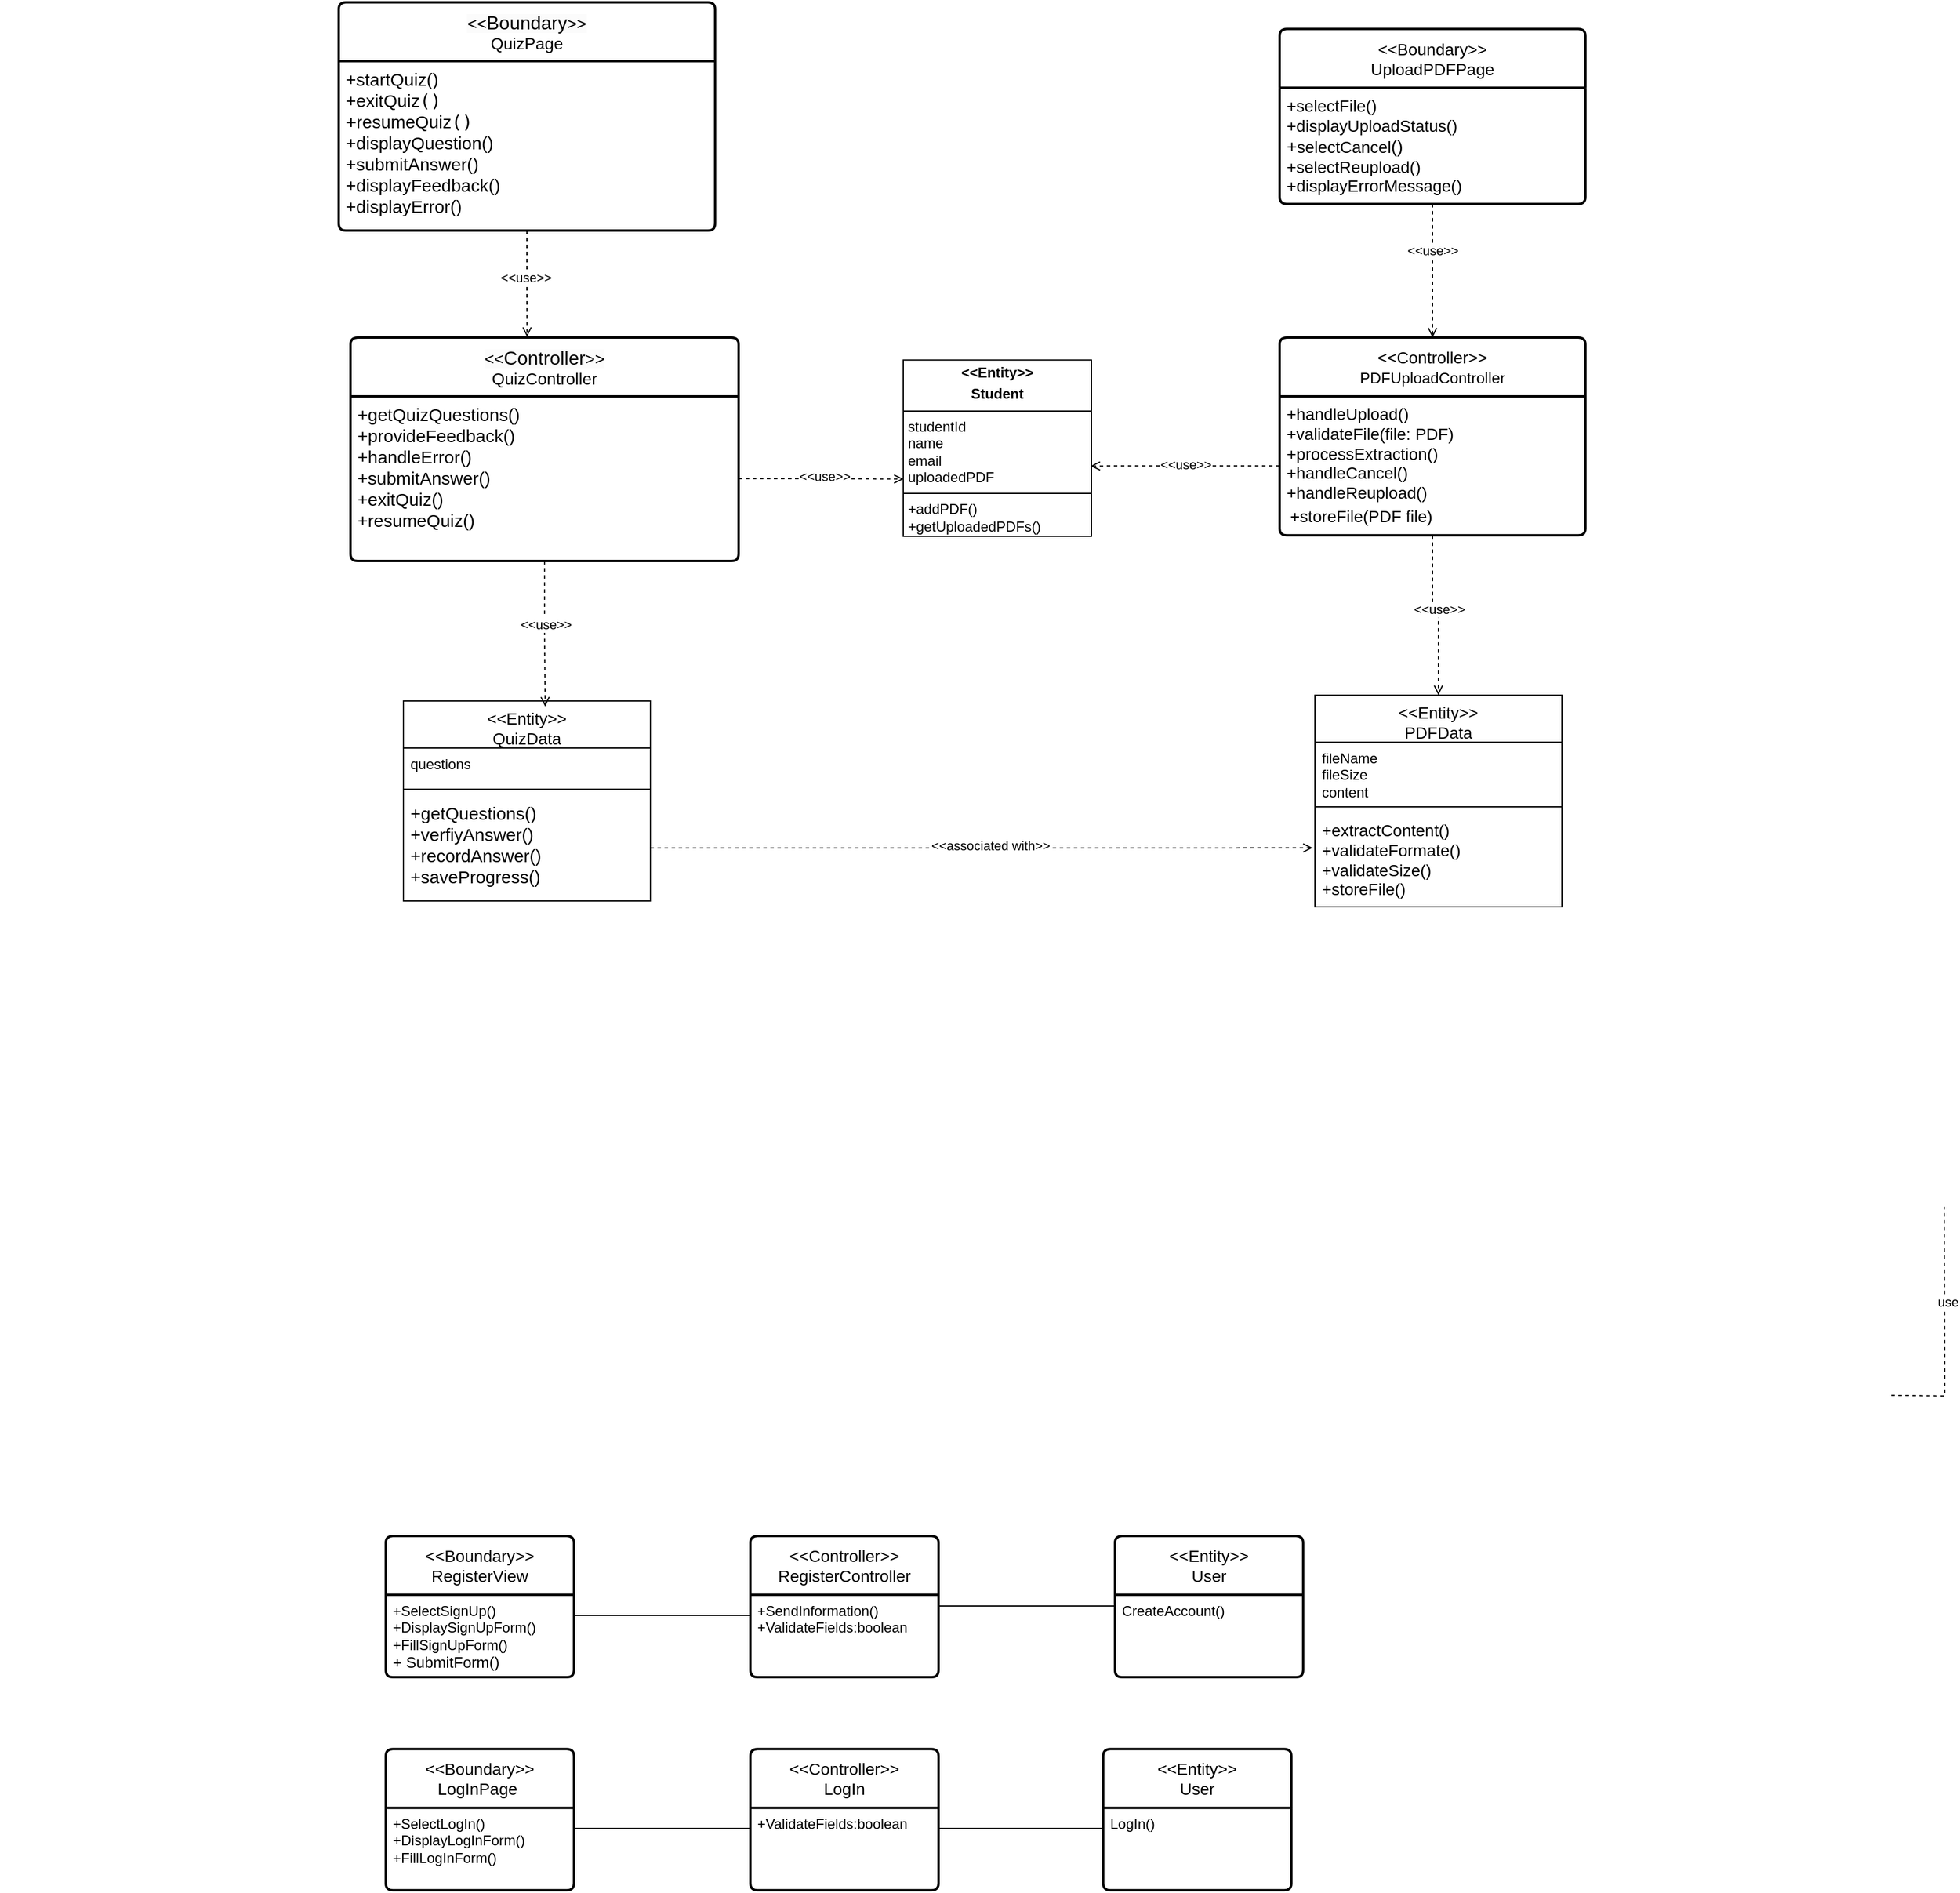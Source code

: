 <mxfile version="26.2.12">
  <diagram name="Page-1" id="e56a1550-8fbb-45ad-956c-1786394a9013">
    <mxGraphModel dx="2558" dy="882" grid="1" gridSize="10" guides="1" tooltips="1" connect="1" arrows="1" fold="1" page="1" pageScale="1" pageWidth="1100" pageHeight="850" background="none" math="0" shadow="0">
      <root>
        <mxCell id="0" />
        <mxCell id="1" parent="0" />
        <mxCell id="oBpY7kK_RExmCe1GZTvU-10" value="&amp;lt;&amp;lt;Boundary&amp;gt;&amp;gt;&lt;div&gt;UploadPDFPage&lt;/div&gt;" style="swimlane;childLayout=stackLayout;horizontal=1;startSize=50;horizontalStack=0;rounded=1;fontSize=14;fontStyle=0;strokeWidth=2;resizeParent=0;resizeLast=1;shadow=0;align=center;arcSize=4;whiteSpace=wrap;html=1;labelBackgroundColor=none;" parent="1" vertex="1">
          <mxGeometry x="820" y="78.59" width="260" height="148.75" as="geometry" />
        </mxCell>
        <mxCell id="oBpY7kK_RExmCe1GZTvU-11" value="&lt;font&gt;&lt;span style=&quot;font-size: 14px;&quot;&gt;+selectFile()&lt;/span&gt;&lt;br&gt;&lt;span style=&quot;font-size: 14px;&quot;&gt;+displayUploadStatus()&lt;/span&gt;&lt;br&gt;&lt;font style=&quot;font-size: 15px;&quot;&gt;+&lt;/font&gt;&lt;font style=&quot;font-size: 14px;&quot;&gt;selectCancel&lt;/font&gt;&lt;font style=&quot;font-size: 15px;&quot;&gt;()&lt;/font&gt;&lt;/font&gt;&lt;div&gt;&lt;font style=&quot;font-size: 14px;&quot;&gt;+selectReupload()&lt;br&gt;&lt;/font&gt;&lt;/div&gt;&lt;div&gt;&lt;font style=&quot;font-size: 14px;&quot;&gt;&lt;font&gt;+&lt;/font&gt;displayErrorMessage()&lt;/font&gt;&lt;/div&gt;&lt;div&gt;&lt;font style=&quot;font-size: 14px;&quot;&gt;&lt;br&gt;&lt;/font&gt;&lt;/div&gt;&lt;div&gt;&lt;font style=&quot;font-size: 14px;&quot;&gt;&lt;br&gt;&lt;/font&gt;&lt;/div&gt;&lt;div&gt;&lt;font style=&quot;font-size: 14px;&quot;&gt;&lt;br&gt;&lt;/font&gt;&lt;/div&gt;&lt;div&gt;&lt;font&gt;&lt;code data-end=&quot;361&quot; data-start=&quot;347&quot;&gt;&lt;font style=&quot;font-size: 14px;&quot; face=&quot;Verdana&quot;&gt;&lt;br&gt;&lt;/font&gt;&lt;/code&gt;&lt;/font&gt;&lt;/div&gt;&lt;div&gt;&lt;font style=&quot;font-size: 16px;&quot;&gt;&lt;code data-end=&quot;361&quot; data-start=&quot;347&quot;&gt;&lt;br&gt;&lt;/code&gt;&lt;/font&gt;&lt;/div&gt;" style="align=left;strokeColor=none;fillColor=none;spacingLeft=4;spacingRight=4;fontSize=12;verticalAlign=top;resizable=0;rotatable=0;part=1;html=1;whiteSpace=wrap;labelBackgroundColor=none;" parent="oBpY7kK_RExmCe1GZTvU-10" vertex="1">
          <mxGeometry y="50" width="260" height="98.75" as="geometry" />
        </mxCell>
        <mxCell id="oBpY7kK_RExmCe1GZTvU-14" style="edgeStyle=orthogonalEdgeStyle;rounded=0;orthogonalLoop=1;jettySize=auto;html=1;exitX=0.5;exitY=1;exitDx=0;exitDy=0;labelBackgroundColor=none;fontColor=default;" parent="oBpY7kK_RExmCe1GZTvU-10" source="oBpY7kK_RExmCe1GZTvU-11" target="oBpY7kK_RExmCe1GZTvU-11" edge="1">
          <mxGeometry relative="1" as="geometry" />
        </mxCell>
        <mxCell id="OWDvKgtwcLlaCBkVwhTk-5" style="edgeStyle=orthogonalEdgeStyle;rounded=0;orthogonalLoop=1;jettySize=auto;html=1;exitX=0.5;exitY=1;exitDx=0;exitDy=0;labelBackgroundColor=none;fontColor=default;" parent="oBpY7kK_RExmCe1GZTvU-10" source="oBpY7kK_RExmCe1GZTvU-11" target="oBpY7kK_RExmCe1GZTvU-11" edge="1">
          <mxGeometry relative="1" as="geometry" />
        </mxCell>
        <mxCell id="OWDvKgtwcLlaCBkVwhTk-8" style="edgeStyle=orthogonalEdgeStyle;rounded=0;orthogonalLoop=1;jettySize=auto;html=1;exitX=0.5;exitY=1;exitDx=0;exitDy=0;labelBackgroundColor=none;fontColor=default;" parent="oBpY7kK_RExmCe1GZTvU-10" source="oBpY7kK_RExmCe1GZTvU-11" target="oBpY7kK_RExmCe1GZTvU-11" edge="1">
          <mxGeometry relative="1" as="geometry" />
        </mxCell>
        <mxCell id="oBpY7kK_RExmCe1GZTvU-12" value="&amp;lt;&amp;lt;Controller&amp;gt;&amp;gt;&lt;div&gt;&lt;span style=&quot;text-align: start;&quot;&gt;&lt;font style=&quot;font-size: 13px;&quot;&gt;PDFUploadController&lt;/font&gt;&lt;/span&gt;&lt;/div&gt;" style="swimlane;childLayout=stackLayout;horizontal=1;startSize=50;horizontalStack=0;rounded=1;fontSize=14;fontStyle=0;strokeWidth=2;resizeParent=0;resizeLast=1;shadow=0;dashed=0;align=center;arcSize=4;whiteSpace=wrap;html=1;labelBackgroundColor=none;" parent="1" vertex="1">
          <mxGeometry x="820" y="341" width="260" height="168.13" as="geometry" />
        </mxCell>
        <mxCell id="oBpY7kK_RExmCe1GZTvU-13" value="&lt;font style=&quot;font-size: 14px;&quot;&gt;&lt;font&gt;&lt;font&gt;+handleUpload()&lt;/font&gt;&lt;/font&gt;&lt;font&gt;&lt;br&gt;&lt;font&gt;+validateFile(file: PDF)&lt;/font&gt;&lt;/font&gt;&lt;/font&gt;&lt;div&gt;&lt;font&gt;&lt;font style=&quot;font-size: 14px;&quot;&gt;+processExtraction()&lt;br&gt;&lt;/font&gt;&lt;/font&gt;&lt;div&gt;&lt;font style=&quot;font-size: 14px;&quot;&gt;+handleCancel()&lt;/font&gt;&lt;/div&gt;&lt;div&gt;&lt;font style=&quot;font-size: 14px;&quot;&gt;+handleReupload()&lt;br&gt;&lt;/font&gt;&lt;/div&gt;&lt;div&gt;&lt;table data-pm-slice=&quot;1 1 -3 [&amp;quot;table&amp;quot;,{&amp;quot;start&amp;quot;:560,&amp;quot;end&amp;quot;:1189},&amp;quot;table_row&amp;quot;,{&amp;quot;start&amp;quot;:1110,&amp;quot;end&amp;quot;:1189}]&quot;&gt;&lt;tbody&gt;&lt;tr&gt;&lt;td&gt;&lt;code&gt;&lt;font style=&quot;font-size: 14px;&quot; face=&quot;Helvetica&quot;&gt;+storeFile(PDF file)&lt;/font&gt;&lt;/code&gt;&lt;/td&gt;&lt;/tr&gt;&lt;/tbody&gt;&lt;/table&gt;&lt;/div&gt;&lt;div&gt;&lt;div&gt;&lt;span style=&quot;font-size: medium;&quot;&gt;&lt;br&gt;&lt;/span&gt;&lt;/div&gt;&lt;/div&gt;&lt;/div&gt;" style="align=left;strokeColor=none;fillColor=none;spacingLeft=4;spacingRight=4;fontSize=12;verticalAlign=top;resizable=0;rotatable=0;part=1;html=1;whiteSpace=wrap;labelBackgroundColor=none;" parent="oBpY7kK_RExmCe1GZTvU-12" vertex="1">
          <mxGeometry y="50" width="260" height="118.13" as="geometry" />
        </mxCell>
        <mxCell id="oBpY7kK_RExmCe1GZTvU-28" value="&lt;span style=&quot;caret-color: rgb(0, 0, 0); color: rgb(0, 0, 0); font-family: Helvetica; font-size: 14px; font-style: normal; font-variant-caps: normal; letter-spacing: normal; orphans: auto; text-align: center; text-indent: 0px; text-transform: none; white-space: normal; widows: auto; word-spacing: 0px; -webkit-text-stroke-width: 0px; text-decoration: none; font-weight: 400; background-color: rgb(251, 251, 251); float: none; display: inline !important;&quot;&gt;&amp;lt;&amp;lt;&lt;span style=&quot;text-align: start; font-size: medium;&quot;&gt;Controller&lt;/span&gt;&amp;gt;&amp;gt;&lt;/span&gt;&lt;div style=&quot;caret-color: rgb(0, 0, 0); color: rgb(0, 0, 0); font-family: Helvetica; font-size: 14px; font-style: normal; font-variant-caps: normal; letter-spacing: normal; orphans: auto; text-align: center; text-indent: 0px; text-transform: none; white-space: normal; widows: auto; word-spacing: 0px; -webkit-text-stroke-width: 0px; text-decoration: none; font-weight: 400;&quot;&gt;&lt;span style=&quot;text-align: start;&quot;&gt;QuizController&lt;/span&gt;&lt;/div&gt;" style="swimlane;childLayout=stackLayout;horizontal=1;startSize=50;horizontalStack=0;rounded=1;fontSize=14;fontStyle=1;strokeWidth=2;resizeParent=0;resizeLast=1;shadow=0;dashed=0;align=center;arcSize=4;whiteSpace=wrap;html=1;labelBackgroundColor=none;" parent="1" vertex="1">
          <mxGeometry x="30" y="341" width="330" height="190" as="geometry" />
        </mxCell>
        <mxCell id="oBpY7kK_RExmCe1GZTvU-29" value="&lt;font style=&quot;font-size: 15px;&quot;&gt;+getQuizQuestions()&lt;/font&gt;&lt;div&gt;&lt;div&gt;&lt;font style=&quot;font-size: 15px;&quot;&gt;+provideFeedback()&lt;br&gt;&lt;/font&gt;&lt;/div&gt;&lt;div&gt;&lt;font style=&quot;font-size: 15px;&quot;&gt;+handleError()&lt;br&gt;&lt;/font&gt;&lt;/div&gt;&lt;div&gt;&lt;font style=&quot;font-size: 15px;&quot;&gt;+submitAnswer()&lt;br&gt;&lt;/font&gt;&lt;/div&gt;&lt;div&gt;&lt;font style=&quot;font-size: 15px;&quot;&gt;+exitQuiz()&lt;br&gt;&lt;/font&gt;&lt;/div&gt;&lt;div&gt;&lt;font style=&quot;font-size: 15px;&quot;&gt;+resumeQuiz()&lt;/font&gt;&lt;/div&gt;&lt;div&gt;&lt;font style=&quot;font-size: 15px;&quot;&gt;&lt;br&gt;&lt;/font&gt;&lt;/div&gt;&lt;div&gt;&lt;br&gt;&lt;/div&gt;&lt;div&gt;&lt;br&gt;&lt;/div&gt;&lt;/div&gt;" style="align=left;strokeColor=none;fillColor=none;spacingLeft=4;spacingRight=4;fontSize=12;verticalAlign=top;resizable=0;rotatable=0;part=1;html=1;whiteSpace=wrap;labelBackgroundColor=none;" parent="oBpY7kK_RExmCe1GZTvU-28" vertex="1">
          <mxGeometry y="50" width="330" height="140" as="geometry" />
        </mxCell>
        <mxCell id="OWDvKgtwcLlaCBkVwhTk-9" style="edgeStyle=orthogonalEdgeStyle;rounded=0;orthogonalLoop=1;jettySize=auto;html=1;exitX=0.5;exitY=1;exitDx=0;exitDy=0;labelBackgroundColor=none;fontColor=default;" parent="oBpY7kK_RExmCe1GZTvU-28" edge="1">
          <mxGeometry relative="1" as="geometry">
            <mxPoint x="-280" y="650" as="sourcePoint" />
            <mxPoint x="-280" y="650" as="targetPoint" />
          </mxGeometry>
        </mxCell>
        <mxCell id="oBpY7kK_RExmCe1GZTvU-35" value="&amp;lt;&amp;lt;Boundary&amp;gt;&amp;gt;&lt;br&gt;&lt;div&gt;&lt;span style=&quot;text-align: start;&quot;&gt;RegisterView&lt;/span&gt;&lt;/div&gt;" style="swimlane;childLayout=stackLayout;horizontal=1;startSize=50;horizontalStack=0;rounded=1;fontSize=14;fontStyle=0;strokeWidth=2;resizeParent=0;resizeLast=1;shadow=0;dashed=0;align=center;arcSize=4;whiteSpace=wrap;html=1;labelBackgroundColor=none;" parent="1" vertex="1">
          <mxGeometry x="60" y="1360" width="160" height="120" as="geometry" />
        </mxCell>
        <mxCell id="oBpY7kK_RExmCe1GZTvU-36" value="+SelectSignUp()&lt;br&gt;+DisplaySignUpForm()&lt;br&gt;+FillSignUpForm()&lt;div&gt;&lt;font style=&quot;font-size: 13px;&quot;&gt;+&lt;/font&gt;&lt;span style=&quot;font-size: 13px;&quot;&gt;&amp;nbsp;SubmitForm()&lt;/span&gt;&lt;br&gt;&lt;div&gt;&lt;br&gt;&lt;/div&gt;&lt;div&gt;&lt;span style=&quot;font-size: medium;&quot;&gt;&lt;br&gt;&lt;/span&gt;&lt;/div&gt;&lt;/div&gt;" style="align=left;strokeColor=none;fillColor=none;spacingLeft=4;spacingRight=4;fontSize=12;verticalAlign=top;resizable=0;rotatable=0;part=1;html=1;whiteSpace=wrap;labelBackgroundColor=none;" parent="oBpY7kK_RExmCe1GZTvU-35" vertex="1">
          <mxGeometry y="50" width="160" height="70" as="geometry" />
        </mxCell>
        <mxCell id="oBpY7kK_RExmCe1GZTvU-37" value="&amp;lt;&amp;lt;Controller&amp;gt;&amp;gt;&lt;div&gt;RegisterController&lt;/div&gt;" style="swimlane;childLayout=stackLayout;horizontal=1;startSize=50;horizontalStack=0;rounded=1;fontSize=14;fontStyle=0;strokeWidth=2;resizeParent=0;resizeLast=1;shadow=0;dashed=0;align=center;arcSize=4;whiteSpace=wrap;html=1;labelBackgroundColor=none;" parent="1" vertex="1">
          <mxGeometry x="370" y="1360" width="160" height="120" as="geometry" />
        </mxCell>
        <mxCell id="oBpY7kK_RExmCe1GZTvU-38" value="+SendInformation()&lt;br&gt;+ValidateFields:&lt;font&gt;boolean&lt;/font&gt;&lt;div&gt;&lt;br&gt;&lt;/div&gt;" style="align=left;strokeColor=none;fillColor=none;spacingLeft=4;spacingRight=4;fontSize=12;verticalAlign=top;resizable=0;rotatable=0;part=1;html=1;whiteSpace=wrap;labelBackgroundColor=none;" parent="oBpY7kK_RExmCe1GZTvU-37" vertex="1">
          <mxGeometry y="50" width="160" height="70" as="geometry" />
        </mxCell>
        <mxCell id="oBpY7kK_RExmCe1GZTvU-39" value="&amp;lt;&amp;lt;Entity&amp;gt;&amp;gt;&lt;div&gt;User&lt;/div&gt;" style="swimlane;childLayout=stackLayout;horizontal=1;startSize=50;horizontalStack=0;rounded=1;fontSize=14;fontStyle=0;strokeWidth=2;resizeParent=0;resizeLast=1;shadow=0;dashed=0;align=center;arcSize=4;whiteSpace=wrap;html=1;labelBackgroundColor=none;" parent="1" vertex="1">
          <mxGeometry x="680" y="1360" width="160" height="120" as="geometry" />
        </mxCell>
        <mxCell id="oBpY7kK_RExmCe1GZTvU-40" value="CreateAccount()" style="align=left;strokeColor=none;fillColor=none;spacingLeft=4;spacingRight=4;fontSize=12;verticalAlign=top;resizable=0;rotatable=0;part=1;html=1;whiteSpace=wrap;labelBackgroundColor=none;" parent="oBpY7kK_RExmCe1GZTvU-39" vertex="1">
          <mxGeometry y="50" width="160" height="70" as="geometry" />
        </mxCell>
        <mxCell id="oBpY7kK_RExmCe1GZTvU-41" style="edgeStyle=orthogonalEdgeStyle;rounded=0;orthogonalLoop=1;jettySize=auto;html=1;exitX=1;exitY=0.25;exitDx=0;exitDy=0;entryX=0;entryY=0.25;entryDx=0;entryDy=0;endArrow=none;startFill=0;labelBackgroundColor=none;fontColor=default;" parent="1" source="oBpY7kK_RExmCe1GZTvU-36" target="oBpY7kK_RExmCe1GZTvU-38" edge="1">
          <mxGeometry relative="1" as="geometry" />
        </mxCell>
        <mxCell id="oBpY7kK_RExmCe1GZTvU-42" style="edgeStyle=orthogonalEdgeStyle;rounded=0;orthogonalLoop=1;jettySize=auto;html=1;exitX=1;exitY=0.25;exitDx=0;exitDy=0;entryX=0;entryY=0.25;entryDx=0;entryDy=0;endArrow=none;startFill=0;labelBackgroundColor=none;fontColor=default;" parent="1" edge="1">
          <mxGeometry relative="1" as="geometry">
            <mxPoint x="530" y="1419.5" as="sourcePoint" />
            <mxPoint x="680" y="1419.5" as="targetPoint" />
          </mxGeometry>
        </mxCell>
        <mxCell id="oBpY7kK_RExmCe1GZTvU-43" value="&amp;lt;&amp;lt;Boundary&amp;gt;&amp;gt;&lt;div&gt;LogInPage&amp;nbsp;&lt;/div&gt;" style="swimlane;childLayout=stackLayout;horizontal=1;startSize=50;horizontalStack=0;rounded=1;fontSize=14;fontStyle=0;strokeWidth=2;resizeParent=0;resizeLast=1;shadow=0;dashed=0;align=center;arcSize=4;whiteSpace=wrap;html=1;labelBackgroundColor=none;" parent="1" vertex="1">
          <mxGeometry x="60" y="1541.1" width="160" height="120" as="geometry" />
        </mxCell>
        <mxCell id="oBpY7kK_RExmCe1GZTvU-44" value="+SelectLogIn()&lt;br&gt;+DisplayLogInForm()&lt;br&gt;+FillLogInForm()" style="align=left;strokeColor=none;fillColor=none;spacingLeft=4;spacingRight=4;fontSize=12;verticalAlign=top;resizable=0;rotatable=0;part=1;html=1;whiteSpace=wrap;labelBackgroundColor=none;" parent="oBpY7kK_RExmCe1GZTvU-43" vertex="1">
          <mxGeometry y="50" width="160" height="70" as="geometry" />
        </mxCell>
        <mxCell id="oBpY7kK_RExmCe1GZTvU-45" value="&amp;lt;&amp;lt;Controller&amp;gt;&amp;gt;&lt;div&gt;LogIn&lt;/div&gt;" style="swimlane;childLayout=stackLayout;horizontal=1;startSize=50;horizontalStack=0;rounded=1;fontSize=14;fontStyle=0;strokeWidth=2;resizeParent=0;resizeLast=1;shadow=0;dashed=0;align=center;arcSize=4;whiteSpace=wrap;html=1;labelBackgroundColor=none;" parent="1" vertex="1">
          <mxGeometry x="370" y="1541.1" width="160" height="120" as="geometry" />
        </mxCell>
        <mxCell id="oBpY7kK_RExmCe1GZTvU-46" value="+ValidateFields:&lt;font&gt;boolean&lt;/font&gt;&lt;div&gt;&lt;br&gt;&lt;/div&gt;" style="align=left;strokeColor=none;fillColor=none;spacingLeft=4;spacingRight=4;fontSize=12;verticalAlign=top;resizable=0;rotatable=0;part=1;html=1;whiteSpace=wrap;labelBackgroundColor=none;" parent="oBpY7kK_RExmCe1GZTvU-45" vertex="1">
          <mxGeometry y="50" width="160" height="70" as="geometry" />
        </mxCell>
        <mxCell id="oBpY7kK_RExmCe1GZTvU-49" value="&amp;lt;&amp;lt;Entity&amp;gt;&amp;gt;&lt;div&gt;User&lt;/div&gt;" style="swimlane;childLayout=stackLayout;horizontal=1;startSize=50;horizontalStack=0;rounded=1;fontSize=14;fontStyle=0;strokeWidth=2;resizeParent=0;resizeLast=1;shadow=0;dashed=0;align=center;arcSize=4;whiteSpace=wrap;html=1;labelBackgroundColor=none;" parent="1" vertex="1">
          <mxGeometry x="670" y="1541.1" width="160" height="120" as="geometry" />
        </mxCell>
        <mxCell id="oBpY7kK_RExmCe1GZTvU-50" value="LogIn()" style="align=left;strokeColor=none;fillColor=none;spacingLeft=4;spacingRight=4;fontSize=12;verticalAlign=top;resizable=0;rotatable=0;part=1;html=1;whiteSpace=wrap;labelBackgroundColor=none;" parent="oBpY7kK_RExmCe1GZTvU-49" vertex="1">
          <mxGeometry y="50" width="160" height="70" as="geometry" />
        </mxCell>
        <mxCell id="oBpY7kK_RExmCe1GZTvU-53" style="edgeStyle=orthogonalEdgeStyle;rounded=0;orthogonalLoop=1;jettySize=auto;html=1;exitX=1;exitY=0.25;exitDx=0;exitDy=0;entryX=0;entryY=0.25;entryDx=0;entryDy=0;endArrow=none;startFill=0;labelBackgroundColor=none;fontColor=default;" parent="1" source="oBpY7kK_RExmCe1GZTvU-44" target="oBpY7kK_RExmCe1GZTvU-46" edge="1">
          <mxGeometry relative="1" as="geometry" />
        </mxCell>
        <mxCell id="oBpY7kK_RExmCe1GZTvU-54" style="edgeStyle=orthogonalEdgeStyle;rounded=0;orthogonalLoop=1;jettySize=auto;html=1;exitX=1;exitY=0.25;exitDx=0;exitDy=0;entryX=0;entryY=0.25;entryDx=0;entryDy=0;endArrow=none;startFill=0;labelBackgroundColor=none;fontColor=default;" parent="1" source="oBpY7kK_RExmCe1GZTvU-46" target="oBpY7kK_RExmCe1GZTvU-50" edge="1">
          <mxGeometry relative="1" as="geometry" />
        </mxCell>
        <mxCell id="ZptDcr02SJsmW75LAepR-13" value="&lt;span style=&quot;caret-color: rgb(0, 0, 0); color: rgb(0, 0, 0); font-family: Helvetica; font-size: 14px; font-style: normal; font-variant-caps: normal; font-weight: 400; letter-spacing: normal; orphans: auto; text-align: center; text-indent: 0px; text-transform: none; white-space: normal; widows: auto; word-spacing: 0px; -webkit-text-stroke-width: 0px; background-color: rgb(251, 251, 251); text-decoration: none; display: inline !important; float: none;&quot;&gt;&amp;lt;&amp;lt;&lt;span style=&quot;text-align: start; font-size: medium;&quot;&gt;Boundary&lt;/span&gt;&amp;gt;&amp;gt;&lt;/span&gt;&lt;div style=&quot;caret-color: rgb(0, 0, 0); color: rgb(0, 0, 0); font-family: Helvetica; font-size: 14px; font-style: normal; font-variant-caps: normal; font-weight: 400; letter-spacing: normal; orphans: auto; text-align: center; text-indent: 0px; text-transform: none; white-space: normal; widows: auto; word-spacing: 0px; -webkit-text-stroke-width: 0px; text-decoration: none;&quot;&gt;&lt;span style=&quot;text-align: start;&quot;&gt;QuizPage&lt;/span&gt;&lt;/div&gt;" style="swimlane;childLayout=stackLayout;horizontal=1;startSize=50;horizontalStack=0;rounded=1;fontSize=14;fontStyle=1;strokeWidth=2;resizeParent=0;resizeLast=1;shadow=0;dashed=0;align=center;arcSize=4;whiteSpace=wrap;html=1;labelBackgroundColor=none;" parent="1" vertex="1">
          <mxGeometry x="20" y="55.94" width="320" height="194.06" as="geometry" />
        </mxCell>
        <mxCell id="ZptDcr02SJsmW75LAepR-14" value="&lt;font style=&quot;font-size: 15px;&quot;&gt;+startQuiz()&lt;/font&gt;&lt;div&gt;&lt;span style=&quot;font-size: 15px;&quot;&gt;+exitQuiz&lt;font face=&quot;monospace&quot;&gt;()&lt;/font&gt;&lt;/span&gt;&lt;/div&gt;&lt;div&gt;&lt;span style=&quot;font-size: 15px;&quot;&gt;&lt;font face=&quot;monospace&quot;&gt;+&lt;/font&gt;&lt;font face=&quot;Helvetica&quot;&gt;resumeQuiz&lt;/font&gt;&lt;font face=&quot;monospace&quot;&gt;()&lt;/font&gt;&lt;/span&gt;&lt;/div&gt;&lt;div&gt;&lt;span style=&quot;font-size: 15px;&quot;&gt;+&lt;font face=&quot;Helvetica&quot;&gt;displayQuestion&lt;/font&gt;()&lt;br&gt;&lt;/span&gt;&lt;div&gt;&lt;font style=&quot;font-size: 15px;&quot;&gt;+submitAnswer()&lt;/font&gt;&lt;/div&gt;&lt;div&gt;&lt;font style=&quot;font-size: 15px;&quot;&gt;+displayFeedback()&lt;br&gt;&lt;/font&gt;&lt;/div&gt;&lt;div&gt;&lt;font style=&quot;font-size: 15px;&quot;&gt;&lt;font&gt;+&lt;/font&gt;displayError()&lt;/font&gt;&lt;/div&gt;&lt;div&gt;&lt;br&gt;&lt;/div&gt;&lt;div&gt;&lt;br&gt;&lt;/div&gt;&lt;div&gt;&lt;br&gt;&lt;/div&gt;&lt;/div&gt;" style="align=left;strokeColor=none;fillColor=none;spacingLeft=4;spacingRight=4;fontSize=12;verticalAlign=top;resizable=0;rotatable=0;part=1;html=1;whiteSpace=wrap;labelBackgroundColor=none;" parent="ZptDcr02SJsmW75LAepR-13" vertex="1">
          <mxGeometry y="50" width="320" height="144.06" as="geometry" />
        </mxCell>
        <mxCell id="ZptDcr02SJsmW75LAepR-15" style="edgeStyle=orthogonalEdgeStyle;rounded=0;orthogonalLoop=1;jettySize=auto;html=1;exitX=0.5;exitY=1;exitDx=0;exitDy=0;labelBackgroundColor=none;fontColor=default;" parent="ZptDcr02SJsmW75LAepR-13" edge="1">
          <mxGeometry relative="1" as="geometry">
            <mxPoint x="-280" y="818.9" as="sourcePoint" />
            <mxPoint x="-280" y="818.9" as="targetPoint" />
          </mxGeometry>
        </mxCell>
        <mxCell id="-UV9_x92Bout7EjLeTXu-13" style="edgeStyle=orthogonalEdgeStyle;rounded=0;orthogonalLoop=1;jettySize=auto;html=1;exitX=1;exitY=0.25;exitDx=0;exitDy=0;entryX=0.5;entryY=1;entryDx=0;entryDy=0;dashed=1;endArrow=none;startFill=0;" parent="1" edge="1">
          <mxGeometry relative="1" as="geometry">
            <mxPoint x="1340" y="1240.392" as="sourcePoint" />
            <mxPoint x="1385" y="1080" as="targetPoint" />
          </mxGeometry>
        </mxCell>
        <mxCell id="-UV9_x92Bout7EjLeTXu-14" value="use" style="edgeLabel;html=1;align=center;verticalAlign=middle;resizable=0;points=[];" parent="-UV9_x92Bout7EjLeTXu-13" vertex="1" connectable="0">
          <mxGeometry x="0.219" y="-3" relative="1" as="geometry">
            <mxPoint as="offset" />
          </mxGeometry>
        </mxCell>
        <mxCell id="VMymcztVcXKfj1buMsGQ-13" value="&lt;span style=&quot;font-size: 14px; font-weight: 400;&quot;&gt;&amp;lt;&amp;lt;Entity&amp;gt;&amp;gt;&lt;/span&gt;&lt;div style=&quot;font-size: 14px; font-weight: 400;&quot;&gt;&lt;span style=&quot;text-align: start;&quot;&gt;PDFData&lt;/span&gt;&lt;/div&gt;" style="swimlane;fontStyle=1;align=center;verticalAlign=top;childLayout=stackLayout;horizontal=1;startSize=40;horizontalStack=0;resizeParent=1;resizeParentMax=0;resizeLast=0;collapsible=1;marginBottom=0;whiteSpace=wrap;html=1;" vertex="1" parent="1">
          <mxGeometry x="850" y="645" width="210" height="180" as="geometry" />
        </mxCell>
        <mxCell id="VMymcztVcXKfj1buMsGQ-14" value="fileName&lt;div&gt;fileSize&lt;br&gt;&lt;/div&gt;&lt;div&gt;content&lt;br&gt;&lt;/div&gt;&lt;div&gt;&lt;br&gt;&lt;/div&gt;" style="text;strokeColor=none;fillColor=none;align=left;verticalAlign=top;spacingLeft=4;spacingRight=4;overflow=hidden;rotatable=0;points=[[0,0.5],[1,0.5]];portConstraint=eastwest;whiteSpace=wrap;html=1;" vertex="1" parent="VMymcztVcXKfj1buMsGQ-13">
          <mxGeometry y="40" width="210" height="50" as="geometry" />
        </mxCell>
        <mxCell id="VMymcztVcXKfj1buMsGQ-15" value="" style="line;strokeWidth=1;fillColor=none;align=left;verticalAlign=middle;spacingTop=-1;spacingLeft=3;spacingRight=3;rotatable=0;labelPosition=right;points=[];portConstraint=eastwest;strokeColor=inherit;" vertex="1" parent="VMymcztVcXKfj1buMsGQ-13">
          <mxGeometry y="90" width="210" height="10" as="geometry" />
        </mxCell>
        <mxCell id="VMymcztVcXKfj1buMsGQ-16" value="&lt;span style=&quot;font-size: 14px;&quot;&gt;+extractContent()&lt;/span&gt;&lt;div&gt;&lt;span style=&quot;font-size: 14px;&quot;&gt;+validateFormate()&lt;/span&gt;&lt;/div&gt;&lt;div&gt;&lt;span style=&quot;font-size: 14px;&quot;&gt;+validateSize()&lt;br&gt;&lt;/span&gt;&lt;div&gt;&lt;font style=&quot;font-size: 14px;&quot; face=&quot;Helvetica&quot;&gt;+storeFile()&lt;/font&gt;&lt;/div&gt;&lt;/div&gt;" style="text;strokeColor=none;fillColor=none;align=left;verticalAlign=top;spacingLeft=4;spacingRight=4;overflow=hidden;rotatable=0;points=[[0,0.5],[1,0.5]];portConstraint=eastwest;whiteSpace=wrap;html=1;" vertex="1" parent="VMymcztVcXKfj1buMsGQ-13">
          <mxGeometry y="100" width="210" height="80" as="geometry" />
        </mxCell>
        <mxCell id="VMymcztVcXKfj1buMsGQ-18" value="&lt;span style=&quot;font-size: 14px; font-weight: 400;&quot;&gt;&amp;lt;&amp;lt;Entity&amp;gt;&amp;gt;&lt;/span&gt;&lt;div style=&quot;font-size: 14px; font-weight: 400;&quot;&gt;&lt;span style=&quot;text-align: start;&quot;&gt;QuizData&lt;/span&gt;&lt;/div&gt;" style="swimlane;fontStyle=1;align=center;verticalAlign=top;childLayout=stackLayout;horizontal=1;startSize=40;horizontalStack=0;resizeParent=1;resizeParentMax=0;resizeLast=0;collapsible=1;marginBottom=0;whiteSpace=wrap;html=1;" vertex="1" parent="1">
          <mxGeometry x="75" y="650" width="210" height="170" as="geometry" />
        </mxCell>
        <mxCell id="VMymcztVcXKfj1buMsGQ-19" value="&lt;div&gt;questions&lt;br&gt;&lt;/div&gt;&lt;div&gt;&lt;br&gt;&lt;/div&gt;" style="text;strokeColor=none;fillColor=none;align=left;verticalAlign=top;spacingLeft=4;spacingRight=4;overflow=hidden;rotatable=0;points=[[0,0.5],[1,0.5]];portConstraint=eastwest;whiteSpace=wrap;html=1;" vertex="1" parent="VMymcztVcXKfj1buMsGQ-18">
          <mxGeometry y="40" width="210" height="30" as="geometry" />
        </mxCell>
        <mxCell id="VMymcztVcXKfj1buMsGQ-20" value="" style="line;strokeWidth=1;fillColor=none;align=left;verticalAlign=middle;spacingTop=-1;spacingLeft=3;spacingRight=3;rotatable=0;labelPosition=right;points=[];portConstraint=eastwest;strokeColor=inherit;" vertex="1" parent="VMymcztVcXKfj1buMsGQ-18">
          <mxGeometry y="70" width="210" height="10" as="geometry" />
        </mxCell>
        <mxCell id="VMymcztVcXKfj1buMsGQ-21" value="&lt;div&gt;&lt;span style=&quot;font-size: 15px;&quot;&gt;+&lt;/span&gt;&lt;span style=&quot;font-size: 15px;&quot;&gt;getQuestions()&lt;/span&gt;&lt;/div&gt;&lt;div&gt;&lt;span style=&quot;font-size: 15px;&quot;&gt;+verfiyAnswer()&lt;/span&gt;&lt;/div&gt;&lt;div&gt;&lt;font style=&quot;font-size: 15px;&quot;&gt;+recordAnswer()&amp;nbsp;&lt;/font&gt;&lt;/div&gt;&lt;div&gt;&lt;font style=&quot;font-size: 15px;&quot;&gt;+saveProgress()&amp;nbsp;&amp;nbsp;&lt;/font&gt;&amp;nbsp;&amp;nbsp;&lt;/div&gt;&lt;div&gt;&lt;br&gt;&lt;/div&gt;" style="text;strokeColor=none;fillColor=none;align=left;verticalAlign=top;spacingLeft=4;spacingRight=4;overflow=hidden;rotatable=0;points=[[0,0.5],[1,0.5]];portConstraint=eastwest;whiteSpace=wrap;html=1;" vertex="1" parent="VMymcztVcXKfj1buMsGQ-18">
          <mxGeometry y="80" width="210" height="90" as="geometry" />
        </mxCell>
        <mxCell id="VMymcztVcXKfj1buMsGQ-28" style="edgeStyle=orthogonalEdgeStyle;rounded=0;orthogonalLoop=1;jettySize=auto;html=1;entryX=0.5;entryY=0;entryDx=0;entryDy=0;dashed=1;endArrow=open;endFill=0;" edge="1" parent="1" source="oBpY7kK_RExmCe1GZTvU-13" target="VMymcztVcXKfj1buMsGQ-13">
          <mxGeometry relative="1" as="geometry" />
        </mxCell>
        <mxCell id="VMymcztVcXKfj1buMsGQ-29" value="&amp;nbsp;&amp;lt;&amp;lt;use&amp;gt;&amp;gt;" style="edgeLabel;html=1;align=center;verticalAlign=middle;resizable=0;points=[];" vertex="1" connectable="0" parent="VMymcztVcXKfj1buMsGQ-28">
          <mxGeometry x="-0.111" y="4" relative="1" as="geometry">
            <mxPoint as="offset" />
          </mxGeometry>
        </mxCell>
        <mxCell id="VMymcztVcXKfj1buMsGQ-30" style="edgeStyle=orthogonalEdgeStyle;rounded=0;orthogonalLoop=1;jettySize=auto;html=1;exitX=0.5;exitY=1;exitDx=0;exitDy=0;entryX=0.5;entryY=0;entryDx=0;entryDy=0;dashed=1;endArrow=open;endFill=0;" edge="1" parent="1" source="oBpY7kK_RExmCe1GZTvU-11" target="oBpY7kK_RExmCe1GZTvU-12">
          <mxGeometry relative="1" as="geometry" />
        </mxCell>
        <mxCell id="VMymcztVcXKfj1buMsGQ-31" value="&amp;lt;&amp;lt;use&amp;gt;&amp;gt;" style="edgeLabel;html=1;align=center;verticalAlign=middle;resizable=0;points=[];" vertex="1" connectable="0" parent="VMymcztVcXKfj1buMsGQ-30">
          <mxGeometry x="-0.312" relative="1" as="geometry">
            <mxPoint as="offset" />
          </mxGeometry>
        </mxCell>
        <mxCell id="VMymcztVcXKfj1buMsGQ-33" style="edgeStyle=orthogonalEdgeStyle;rounded=0;orthogonalLoop=1;jettySize=auto;html=1;entryX=0.455;entryY=-0.003;entryDx=0;entryDy=0;entryPerimeter=0;dashed=1;endArrow=open;endFill=0;" edge="1" parent="1" source="ZptDcr02SJsmW75LAepR-14" target="oBpY7kK_RExmCe1GZTvU-28">
          <mxGeometry relative="1" as="geometry" />
        </mxCell>
        <mxCell id="VMymcztVcXKfj1buMsGQ-34" value="&amp;lt;&amp;lt;use&amp;gt;&amp;gt;" style="edgeLabel;html=1;align=center;verticalAlign=middle;resizable=0;points=[];" vertex="1" connectable="0" parent="VMymcztVcXKfj1buMsGQ-33">
          <mxGeometry x="-0.104" y="-1" relative="1" as="geometry">
            <mxPoint y="-1" as="offset" />
          </mxGeometry>
        </mxCell>
        <mxCell id="VMymcztVcXKfj1buMsGQ-37" style="edgeStyle=orthogonalEdgeStyle;rounded=0;orthogonalLoop=1;jettySize=auto;html=1;exitX=0.5;exitY=1;exitDx=0;exitDy=0;entryX=0.574;entryY=0.028;entryDx=0;entryDy=0;entryPerimeter=0;dashed=1;endArrow=open;endFill=0;" edge="1" parent="1" source="oBpY7kK_RExmCe1GZTvU-29" target="VMymcztVcXKfj1buMsGQ-18">
          <mxGeometry relative="1" as="geometry" />
        </mxCell>
        <mxCell id="VMymcztVcXKfj1buMsGQ-38" value="&amp;lt;&amp;lt;use&amp;gt;&amp;gt;" style="edgeLabel;html=1;align=center;verticalAlign=middle;resizable=0;points=[];" vertex="1" connectable="0" parent="VMymcztVcXKfj1buMsGQ-37">
          <mxGeometry x="-0.084" y="1" relative="1" as="geometry">
            <mxPoint y="-3" as="offset" />
          </mxGeometry>
        </mxCell>
        <mxCell id="VMymcztVcXKfj1buMsGQ-47" value="&lt;p style=&quot;margin:0px;margin-top:4px;text-align:center;&quot;&gt;&lt;b&gt;&amp;lt;&amp;lt;Entity&amp;gt;&amp;gt;&lt;/b&gt;&lt;/p&gt;&lt;p style=&quot;margin:0px;margin-top:4px;text-align:center;&quot;&gt;&lt;b&gt;Student&lt;/b&gt;&lt;/p&gt;&lt;hr size=&quot;1&quot; style=&quot;border-style:solid;&quot;&gt;&lt;p style=&quot;margin:0px;margin-left:4px;&quot;&gt;studentId&lt;/p&gt;&lt;p style=&quot;margin:0px;margin-left:4px;&quot;&gt;name&lt;/p&gt;&lt;p style=&quot;margin:0px;margin-left:4px;&quot;&gt;email&lt;/p&gt;&lt;p style=&quot;margin:0px;margin-left:4px;&quot;&gt;uploadedPDF&lt;br&gt;&lt;/p&gt;&lt;hr size=&quot;1&quot; style=&quot;border-style:solid;&quot;&gt;&lt;p style=&quot;margin:0px;margin-left:4px;&quot;&gt;+addPDF()&lt;/p&gt;&lt;p style=&quot;margin:0px;margin-left:4px;&quot;&gt;+getUploadedPDFs()&lt;/p&gt;" style="verticalAlign=top;align=left;overflow=fill;html=1;whiteSpace=wrap;" vertex="1" parent="1">
          <mxGeometry x="500" y="360.13" width="160" height="149.87" as="geometry" />
        </mxCell>
        <mxCell id="VMymcztVcXKfj1buMsGQ-56" style="edgeStyle=orthogonalEdgeStyle;rounded=0;orthogonalLoop=1;jettySize=auto;html=1;exitX=0;exitY=0.5;exitDx=0;exitDy=0;entryX=0.995;entryY=0.601;entryDx=0;entryDy=0;entryPerimeter=0;dashed=1;endArrow=open;endFill=0;" edge="1" parent="1" source="oBpY7kK_RExmCe1GZTvU-13" target="VMymcztVcXKfj1buMsGQ-47">
          <mxGeometry relative="1" as="geometry" />
        </mxCell>
        <mxCell id="VMymcztVcXKfj1buMsGQ-57" value="&amp;lt;&amp;lt;use&amp;gt;&amp;gt;" style="edgeLabel;html=1;align=center;verticalAlign=middle;resizable=0;points=[];" vertex="1" connectable="0" parent="VMymcztVcXKfj1buMsGQ-56">
          <mxGeometry x="0.003" y="-1" relative="1" as="geometry">
            <mxPoint as="offset" />
          </mxGeometry>
        </mxCell>
        <mxCell id="VMymcztVcXKfj1buMsGQ-58" style="edgeStyle=orthogonalEdgeStyle;rounded=0;orthogonalLoop=1;jettySize=auto;html=1;entryX=0.002;entryY=0.675;entryDx=0;entryDy=0;entryPerimeter=0;dashed=1;endArrow=open;endFill=0;" edge="1" parent="1" source="oBpY7kK_RExmCe1GZTvU-29" target="VMymcztVcXKfj1buMsGQ-47">
          <mxGeometry relative="1" as="geometry" />
        </mxCell>
        <mxCell id="VMymcztVcXKfj1buMsGQ-59" value="&amp;lt;&amp;lt;use&amp;gt;&amp;gt;" style="edgeLabel;html=1;align=center;verticalAlign=middle;resizable=0;points=[];" vertex="1" connectable="0" parent="VMymcztVcXKfj1buMsGQ-58">
          <mxGeometry x="0.025" y="3" relative="1" as="geometry">
            <mxPoint x="1" as="offset" />
          </mxGeometry>
        </mxCell>
        <mxCell id="VMymcztVcXKfj1buMsGQ-62" style="edgeStyle=orthogonalEdgeStyle;rounded=0;orthogonalLoop=1;jettySize=auto;html=1;exitX=1;exitY=0.5;exitDx=0;exitDy=0;entryX=-0.009;entryY=0.374;entryDx=0;entryDy=0;entryPerimeter=0;endArrow=open;startFill=0;endFill=0;dashed=1;" edge="1" parent="1" source="VMymcztVcXKfj1buMsGQ-21" target="VMymcztVcXKfj1buMsGQ-16">
          <mxGeometry relative="1" as="geometry" />
        </mxCell>
        <mxCell id="VMymcztVcXKfj1buMsGQ-63" value="&amp;lt;&amp;lt;associated with&amp;gt;&amp;gt;" style="edgeLabel;html=1;align=center;verticalAlign=middle;resizable=0;points=[];" vertex="1" connectable="0" parent="VMymcztVcXKfj1buMsGQ-62">
          <mxGeometry x="0.025" y="2" relative="1" as="geometry">
            <mxPoint as="offset" />
          </mxGeometry>
        </mxCell>
      </root>
    </mxGraphModel>
  </diagram>
</mxfile>
